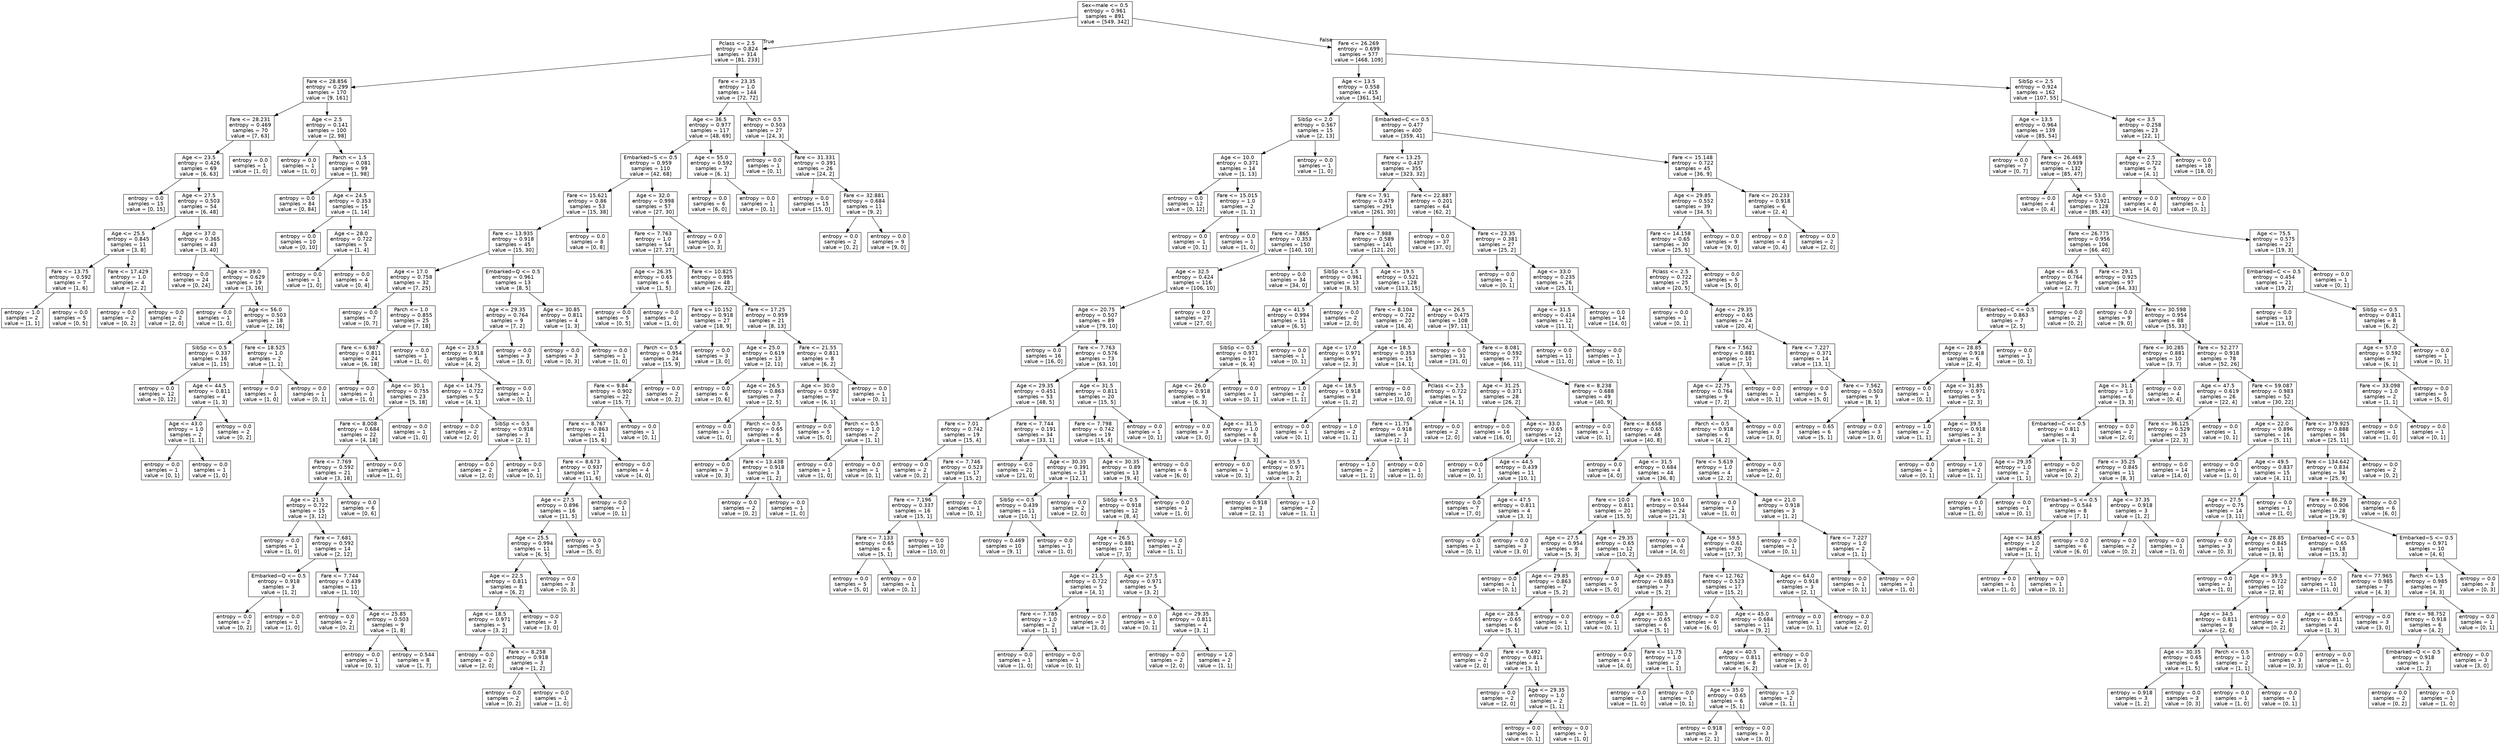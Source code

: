 digraph Tree {
node [shape=box, fontname="helvetica"] ;
edge [fontname="helvetica"] ;
0 [label="Sex=male <= 0.5\nentropy = 0.961\nsamples = 891\nvalue = [549, 342]"] ;
1 [label="Pclass <= 2.5\nentropy = 0.824\nsamples = 314\nvalue = [81, 233]"] ;
0 -> 1 [labeldistance=2.5, labelangle=45, headlabel="True"] ;
2 [label="Fare <= 28.856\nentropy = 0.299\nsamples = 170\nvalue = [9, 161]"] ;
1 -> 2 ;
3 [label="Fare <= 28.231\nentropy = 0.469\nsamples = 70\nvalue = [7, 63]"] ;
2 -> 3 ;
4 [label="Age <= 23.5\nentropy = 0.426\nsamples = 69\nvalue = [6, 63]"] ;
3 -> 4 ;
5 [label="entropy = 0.0\nsamples = 15\nvalue = [0, 15]"] ;
4 -> 5 ;
6 [label="Age <= 27.5\nentropy = 0.503\nsamples = 54\nvalue = [6, 48]"] ;
4 -> 6 ;
7 [label="Age <= 25.5\nentropy = 0.845\nsamples = 11\nvalue = [3, 8]"] ;
6 -> 7 ;
8 [label="Fare <= 13.75\nentropy = 0.592\nsamples = 7\nvalue = [1, 6]"] ;
7 -> 8 ;
9 [label="entropy = 1.0\nsamples = 2\nvalue = [1, 1]"] ;
8 -> 9 ;
10 [label="entropy = 0.0\nsamples = 5\nvalue = [0, 5]"] ;
8 -> 10 ;
11 [label="Fare <= 17.429\nentropy = 1.0\nsamples = 4\nvalue = [2, 2]"] ;
7 -> 11 ;
12 [label="entropy = 0.0\nsamples = 2\nvalue = [0, 2]"] ;
11 -> 12 ;
13 [label="entropy = 0.0\nsamples = 2\nvalue = [2, 0]"] ;
11 -> 13 ;
14 [label="Age <= 37.0\nentropy = 0.365\nsamples = 43\nvalue = [3, 40]"] ;
6 -> 14 ;
15 [label="entropy = 0.0\nsamples = 24\nvalue = [0, 24]"] ;
14 -> 15 ;
16 [label="Age <= 39.0\nentropy = 0.629\nsamples = 19\nvalue = [3, 16]"] ;
14 -> 16 ;
17 [label="entropy = 0.0\nsamples = 1\nvalue = [1, 0]"] ;
16 -> 17 ;
18 [label="Age <= 56.0\nentropy = 0.503\nsamples = 18\nvalue = [2, 16]"] ;
16 -> 18 ;
19 [label="SibSp <= 0.5\nentropy = 0.337\nsamples = 16\nvalue = [1, 15]"] ;
18 -> 19 ;
20 [label="entropy = 0.0\nsamples = 12\nvalue = [0, 12]"] ;
19 -> 20 ;
21 [label="Age <= 44.5\nentropy = 0.811\nsamples = 4\nvalue = [1, 3]"] ;
19 -> 21 ;
22 [label="Age <= 43.0\nentropy = 1.0\nsamples = 2\nvalue = [1, 1]"] ;
21 -> 22 ;
23 [label="entropy = 0.0\nsamples = 1\nvalue = [0, 1]"] ;
22 -> 23 ;
24 [label="entropy = 0.0\nsamples = 1\nvalue = [1, 0]"] ;
22 -> 24 ;
25 [label="entropy = 0.0\nsamples = 2\nvalue = [0, 2]"] ;
21 -> 25 ;
26 [label="Fare <= 18.525\nentropy = 1.0\nsamples = 2\nvalue = [1, 1]"] ;
18 -> 26 ;
27 [label="entropy = 0.0\nsamples = 1\nvalue = [1, 0]"] ;
26 -> 27 ;
28 [label="entropy = 0.0\nsamples = 1\nvalue = [0, 1]"] ;
26 -> 28 ;
29 [label="entropy = 0.0\nsamples = 1\nvalue = [1, 0]"] ;
3 -> 29 ;
30 [label="Age <= 2.5\nentropy = 0.141\nsamples = 100\nvalue = [2, 98]"] ;
2 -> 30 ;
31 [label="entropy = 0.0\nsamples = 1\nvalue = [1, 0]"] ;
30 -> 31 ;
32 [label="Parch <= 1.5\nentropy = 0.081\nsamples = 99\nvalue = [1, 98]"] ;
30 -> 32 ;
33 [label="entropy = 0.0\nsamples = 84\nvalue = [0, 84]"] ;
32 -> 33 ;
34 [label="Age <= 24.5\nentropy = 0.353\nsamples = 15\nvalue = [1, 14]"] ;
32 -> 34 ;
35 [label="entropy = 0.0\nsamples = 10\nvalue = [0, 10]"] ;
34 -> 35 ;
36 [label="Age <= 28.0\nentropy = 0.722\nsamples = 5\nvalue = [1, 4]"] ;
34 -> 36 ;
37 [label="entropy = 0.0\nsamples = 1\nvalue = [1, 0]"] ;
36 -> 37 ;
38 [label="entropy = 0.0\nsamples = 4\nvalue = [0, 4]"] ;
36 -> 38 ;
39 [label="Fare <= 23.35\nentropy = 1.0\nsamples = 144\nvalue = [72, 72]"] ;
1 -> 39 ;
40 [label="Age <= 36.5\nentropy = 0.977\nsamples = 117\nvalue = [48, 69]"] ;
39 -> 40 ;
41 [label="Embarked=S <= 0.5\nentropy = 0.959\nsamples = 110\nvalue = [42, 68]"] ;
40 -> 41 ;
42 [label="Fare <= 15.621\nentropy = 0.86\nsamples = 53\nvalue = [15, 38]"] ;
41 -> 42 ;
43 [label="Fare <= 13.935\nentropy = 0.918\nsamples = 45\nvalue = [15, 30]"] ;
42 -> 43 ;
44 [label="Age <= 17.0\nentropy = 0.758\nsamples = 32\nvalue = [7, 25]"] ;
43 -> 44 ;
45 [label="entropy = 0.0\nsamples = 7\nvalue = [0, 7]"] ;
44 -> 45 ;
46 [label="Parch <= 1.0\nentropy = 0.855\nsamples = 25\nvalue = [7, 18]"] ;
44 -> 46 ;
47 [label="Fare <= 6.987\nentropy = 0.811\nsamples = 24\nvalue = [6, 18]"] ;
46 -> 47 ;
48 [label="entropy = 0.0\nsamples = 1\nvalue = [1, 0]"] ;
47 -> 48 ;
49 [label="Age <= 30.1\nentropy = 0.755\nsamples = 23\nvalue = [5, 18]"] ;
47 -> 49 ;
50 [label="Fare <= 8.008\nentropy = 0.684\nsamples = 22\nvalue = [4, 18]"] ;
49 -> 50 ;
51 [label="Fare <= 7.769\nentropy = 0.592\nsamples = 21\nvalue = [3, 18]"] ;
50 -> 51 ;
52 [label="Age <= 21.5\nentropy = 0.722\nsamples = 15\nvalue = [3, 12]"] ;
51 -> 52 ;
53 [label="entropy = 0.0\nsamples = 1\nvalue = [1, 0]"] ;
52 -> 53 ;
54 [label="Fare <= 7.681\nentropy = 0.592\nsamples = 14\nvalue = [2, 12]"] ;
52 -> 54 ;
55 [label="Embarked=Q <= 0.5\nentropy = 0.918\nsamples = 3\nvalue = [1, 2]"] ;
54 -> 55 ;
56 [label="entropy = 0.0\nsamples = 2\nvalue = [0, 2]"] ;
55 -> 56 ;
57 [label="entropy = 0.0\nsamples = 1\nvalue = [1, 0]"] ;
55 -> 57 ;
58 [label="Fare <= 7.744\nentropy = 0.439\nsamples = 11\nvalue = [1, 10]"] ;
54 -> 58 ;
59 [label="entropy = 0.0\nsamples = 2\nvalue = [0, 2]"] ;
58 -> 59 ;
60 [label="Age <= 25.85\nentropy = 0.503\nsamples = 9\nvalue = [1, 8]"] ;
58 -> 60 ;
61 [label="entropy = 0.0\nsamples = 1\nvalue = [0, 1]"] ;
60 -> 61 ;
62 [label="entropy = 0.544\nsamples = 8\nvalue = [1, 7]"] ;
60 -> 62 ;
63 [label="entropy = 0.0\nsamples = 6\nvalue = [0, 6]"] ;
51 -> 63 ;
64 [label="entropy = 0.0\nsamples = 1\nvalue = [1, 0]"] ;
50 -> 64 ;
65 [label="entropy = 0.0\nsamples = 1\nvalue = [1, 0]"] ;
49 -> 65 ;
66 [label="entropy = 0.0\nsamples = 1\nvalue = [1, 0]"] ;
46 -> 66 ;
67 [label="Embarked=Q <= 0.5\nentropy = 0.961\nsamples = 13\nvalue = [8, 5]"] ;
43 -> 67 ;
68 [label="Age <= 29.35\nentropy = 0.764\nsamples = 9\nvalue = [7, 2]"] ;
67 -> 68 ;
69 [label="Age <= 23.5\nentropy = 0.918\nsamples = 6\nvalue = [4, 2]"] ;
68 -> 69 ;
70 [label="Age <= 14.75\nentropy = 0.722\nsamples = 5\nvalue = [4, 1]"] ;
69 -> 70 ;
71 [label="entropy = 0.0\nsamples = 2\nvalue = [2, 0]"] ;
70 -> 71 ;
72 [label="SibSp <= 0.5\nentropy = 0.918\nsamples = 3\nvalue = [2, 1]"] ;
70 -> 72 ;
73 [label="entropy = 0.0\nsamples = 2\nvalue = [2, 0]"] ;
72 -> 73 ;
74 [label="entropy = 0.0\nsamples = 1\nvalue = [0, 1]"] ;
72 -> 74 ;
75 [label="entropy = 0.0\nsamples = 1\nvalue = [0, 1]"] ;
69 -> 75 ;
76 [label="entropy = 0.0\nsamples = 3\nvalue = [3, 0]"] ;
68 -> 76 ;
77 [label="Age <= 30.85\nentropy = 0.811\nsamples = 4\nvalue = [1, 3]"] ;
67 -> 77 ;
78 [label="entropy = 0.0\nsamples = 3\nvalue = [0, 3]"] ;
77 -> 78 ;
79 [label="entropy = 0.0\nsamples = 1\nvalue = [1, 0]"] ;
77 -> 79 ;
80 [label="entropy = 0.0\nsamples = 8\nvalue = [0, 8]"] ;
42 -> 80 ;
81 [label="Age <= 32.0\nentropy = 0.998\nsamples = 57\nvalue = [27, 30]"] ;
41 -> 81 ;
82 [label="Fare <= 7.763\nentropy = 1.0\nsamples = 54\nvalue = [27, 27]"] ;
81 -> 82 ;
83 [label="Age <= 26.35\nentropy = 0.65\nsamples = 6\nvalue = [1, 5]"] ;
82 -> 83 ;
84 [label="entropy = 0.0\nsamples = 5\nvalue = [0, 5]"] ;
83 -> 84 ;
85 [label="entropy = 0.0\nsamples = 1\nvalue = [1, 0]"] ;
83 -> 85 ;
86 [label="Fare <= 10.825\nentropy = 0.995\nsamples = 48\nvalue = [26, 22]"] ;
82 -> 86 ;
87 [label="Fare <= 10.152\nentropy = 0.918\nsamples = 27\nvalue = [18, 9]"] ;
86 -> 87 ;
88 [label="Parch <= 0.5\nentropy = 0.954\nsamples = 24\nvalue = [15, 9]"] ;
87 -> 88 ;
89 [label="Fare <= 9.84\nentropy = 0.902\nsamples = 22\nvalue = [15, 7]"] ;
88 -> 89 ;
90 [label="Fare <= 8.767\nentropy = 0.863\nsamples = 21\nvalue = [15, 6]"] ;
89 -> 90 ;
91 [label="Fare <= 8.673\nentropy = 0.937\nsamples = 17\nvalue = [11, 6]"] ;
90 -> 91 ;
92 [label="Age <= 27.5\nentropy = 0.896\nsamples = 16\nvalue = [11, 5]"] ;
91 -> 92 ;
93 [label="Age <= 25.5\nentropy = 0.994\nsamples = 11\nvalue = [6, 5]"] ;
92 -> 93 ;
94 [label="Age <= 22.5\nentropy = 0.811\nsamples = 8\nvalue = [6, 2]"] ;
93 -> 94 ;
95 [label="Age <= 18.5\nentropy = 0.971\nsamples = 5\nvalue = [3, 2]"] ;
94 -> 95 ;
96 [label="entropy = 0.0\nsamples = 2\nvalue = [2, 0]"] ;
95 -> 96 ;
97 [label="Fare <= 8.258\nentropy = 0.918\nsamples = 3\nvalue = [1, 2]"] ;
95 -> 97 ;
98 [label="entropy = 0.0\nsamples = 2\nvalue = [0, 2]"] ;
97 -> 98 ;
99 [label="entropy = 0.0\nsamples = 1\nvalue = [1, 0]"] ;
97 -> 99 ;
100 [label="entropy = 0.0\nsamples = 3\nvalue = [3, 0]"] ;
94 -> 100 ;
101 [label="entropy = 0.0\nsamples = 3\nvalue = [0, 3]"] ;
93 -> 101 ;
102 [label="entropy = 0.0\nsamples = 5\nvalue = [5, 0]"] ;
92 -> 102 ;
103 [label="entropy = 0.0\nsamples = 1\nvalue = [0, 1]"] ;
91 -> 103 ;
104 [label="entropy = 0.0\nsamples = 4\nvalue = [4, 0]"] ;
90 -> 104 ;
105 [label="entropy = 0.0\nsamples = 1\nvalue = [0, 1]"] ;
89 -> 105 ;
106 [label="entropy = 0.0\nsamples = 2\nvalue = [0, 2]"] ;
88 -> 106 ;
107 [label="entropy = 0.0\nsamples = 3\nvalue = [3, 0]"] ;
87 -> 107 ;
108 [label="Fare <= 17.25\nentropy = 0.959\nsamples = 21\nvalue = [8, 13]"] ;
86 -> 108 ;
109 [label="Age <= 25.0\nentropy = 0.619\nsamples = 13\nvalue = [2, 11]"] ;
108 -> 109 ;
110 [label="entropy = 0.0\nsamples = 6\nvalue = [0, 6]"] ;
109 -> 110 ;
111 [label="Age <= 26.5\nentropy = 0.863\nsamples = 7\nvalue = [2, 5]"] ;
109 -> 111 ;
112 [label="entropy = 0.0\nsamples = 1\nvalue = [1, 0]"] ;
111 -> 112 ;
113 [label="Parch <= 0.5\nentropy = 0.65\nsamples = 6\nvalue = [1, 5]"] ;
111 -> 113 ;
114 [label="entropy = 0.0\nsamples = 3\nvalue = [0, 3]"] ;
113 -> 114 ;
115 [label="Fare <= 13.438\nentropy = 0.918\nsamples = 3\nvalue = [1, 2]"] ;
113 -> 115 ;
116 [label="entropy = 0.0\nsamples = 2\nvalue = [0, 2]"] ;
115 -> 116 ;
117 [label="entropy = 0.0\nsamples = 1\nvalue = [1, 0]"] ;
115 -> 117 ;
118 [label="Fare <= 21.55\nentropy = 0.811\nsamples = 8\nvalue = [6, 2]"] ;
108 -> 118 ;
119 [label="Age <= 30.0\nentropy = 0.592\nsamples = 7\nvalue = [6, 1]"] ;
118 -> 119 ;
120 [label="entropy = 0.0\nsamples = 5\nvalue = [5, 0]"] ;
119 -> 120 ;
121 [label="Parch <= 0.5\nentropy = 1.0\nsamples = 2\nvalue = [1, 1]"] ;
119 -> 121 ;
122 [label="entropy = 0.0\nsamples = 1\nvalue = [1, 0]"] ;
121 -> 122 ;
123 [label="entropy = 0.0\nsamples = 1\nvalue = [0, 1]"] ;
121 -> 123 ;
124 [label="entropy = 0.0\nsamples = 1\nvalue = [0, 1]"] ;
118 -> 124 ;
125 [label="entropy = 0.0\nsamples = 3\nvalue = [0, 3]"] ;
81 -> 125 ;
126 [label="Age <= 55.0\nentropy = 0.592\nsamples = 7\nvalue = [6, 1]"] ;
40 -> 126 ;
127 [label="entropy = 0.0\nsamples = 6\nvalue = [6, 0]"] ;
126 -> 127 ;
128 [label="entropy = 0.0\nsamples = 1\nvalue = [0, 1]"] ;
126 -> 128 ;
129 [label="Parch <= 0.5\nentropy = 0.503\nsamples = 27\nvalue = [24, 3]"] ;
39 -> 129 ;
130 [label="entropy = 0.0\nsamples = 1\nvalue = [0, 1]"] ;
129 -> 130 ;
131 [label="Fare <= 31.331\nentropy = 0.391\nsamples = 26\nvalue = [24, 2]"] ;
129 -> 131 ;
132 [label="entropy = 0.0\nsamples = 15\nvalue = [15, 0]"] ;
131 -> 132 ;
133 [label="Fare <= 32.881\nentropy = 0.684\nsamples = 11\nvalue = [9, 2]"] ;
131 -> 133 ;
134 [label="entropy = 0.0\nsamples = 2\nvalue = [0, 2]"] ;
133 -> 134 ;
135 [label="entropy = 0.0\nsamples = 9\nvalue = [9, 0]"] ;
133 -> 135 ;
136 [label="Fare <= 26.269\nentropy = 0.699\nsamples = 577\nvalue = [468, 109]"] ;
0 -> 136 [labeldistance=2.5, labelangle=-45, headlabel="False"] ;
137 [label="Age <= 13.5\nentropy = 0.558\nsamples = 415\nvalue = [361, 54]"] ;
136 -> 137 ;
138 [label="SibSp <= 2.0\nentropy = 0.567\nsamples = 15\nvalue = [2, 13]"] ;
137 -> 138 ;
139 [label="Age <= 10.0\nentropy = 0.371\nsamples = 14\nvalue = [1, 13]"] ;
138 -> 139 ;
140 [label="entropy = 0.0\nsamples = 12\nvalue = [0, 12]"] ;
139 -> 140 ;
141 [label="Fare <= 15.015\nentropy = 1.0\nsamples = 2\nvalue = [1, 1]"] ;
139 -> 141 ;
142 [label="entropy = 0.0\nsamples = 1\nvalue = [0, 1]"] ;
141 -> 142 ;
143 [label="entropy = 0.0\nsamples = 1\nvalue = [1, 0]"] ;
141 -> 143 ;
144 [label="entropy = 0.0\nsamples = 1\nvalue = [1, 0]"] ;
138 -> 144 ;
145 [label="Embarked=C <= 0.5\nentropy = 0.477\nsamples = 400\nvalue = [359, 41]"] ;
137 -> 145 ;
146 [label="Fare <= 13.25\nentropy = 0.437\nsamples = 355\nvalue = [323, 32]"] ;
145 -> 146 ;
147 [label="Fare <= 7.91\nentropy = 0.479\nsamples = 291\nvalue = [261, 30]"] ;
146 -> 147 ;
148 [label="Fare <= 7.865\nentropy = 0.353\nsamples = 150\nvalue = [140, 10]"] ;
147 -> 148 ;
149 [label="Age <= 32.5\nentropy = 0.424\nsamples = 116\nvalue = [106, 10]"] ;
148 -> 149 ;
150 [label="Age <= 20.75\nentropy = 0.507\nsamples = 89\nvalue = [79, 10]"] ;
149 -> 150 ;
151 [label="entropy = 0.0\nsamples = 16\nvalue = [16, 0]"] ;
150 -> 151 ;
152 [label="Fare <= 7.763\nentropy = 0.576\nsamples = 73\nvalue = [63, 10]"] ;
150 -> 152 ;
153 [label="Age <= 29.35\nentropy = 0.451\nsamples = 53\nvalue = [48, 5]"] ;
152 -> 153 ;
154 [label="Fare <= 7.01\nentropy = 0.742\nsamples = 19\nvalue = [15, 4]"] ;
153 -> 154 ;
155 [label="entropy = 0.0\nsamples = 2\nvalue = [0, 2]"] ;
154 -> 155 ;
156 [label="Fare <= 7.746\nentropy = 0.523\nsamples = 17\nvalue = [15, 2]"] ;
154 -> 156 ;
157 [label="Fare <= 7.196\nentropy = 0.337\nsamples = 16\nvalue = [15, 1]"] ;
156 -> 157 ;
158 [label="Fare <= 7.133\nentropy = 0.65\nsamples = 6\nvalue = [5, 1]"] ;
157 -> 158 ;
159 [label="entropy = 0.0\nsamples = 5\nvalue = [5, 0]"] ;
158 -> 159 ;
160 [label="entropy = 0.0\nsamples = 1\nvalue = [0, 1]"] ;
158 -> 160 ;
161 [label="entropy = 0.0\nsamples = 10\nvalue = [10, 0]"] ;
157 -> 161 ;
162 [label="entropy = 0.0\nsamples = 1\nvalue = [0, 1]"] ;
156 -> 162 ;
163 [label="Fare <= 7.744\nentropy = 0.191\nsamples = 34\nvalue = [33, 1]"] ;
153 -> 163 ;
164 [label="entropy = 0.0\nsamples = 21\nvalue = [21, 0]"] ;
163 -> 164 ;
165 [label="Age <= 30.35\nentropy = 0.391\nsamples = 13\nvalue = [12, 1]"] ;
163 -> 165 ;
166 [label="SibSp <= 0.5\nentropy = 0.439\nsamples = 11\nvalue = [10, 1]"] ;
165 -> 166 ;
167 [label="entropy = 0.469\nsamples = 10\nvalue = [9, 1]"] ;
166 -> 167 ;
168 [label="entropy = 0.0\nsamples = 1\nvalue = [1, 0]"] ;
166 -> 168 ;
169 [label="entropy = 0.0\nsamples = 2\nvalue = [2, 0]"] ;
165 -> 169 ;
170 [label="Age <= 31.5\nentropy = 0.811\nsamples = 20\nvalue = [15, 5]"] ;
152 -> 170 ;
171 [label="Fare <= 7.798\nentropy = 0.742\nsamples = 19\nvalue = [15, 4]"] ;
170 -> 171 ;
172 [label="Age <= 30.35\nentropy = 0.89\nsamples = 13\nvalue = [9, 4]"] ;
171 -> 172 ;
173 [label="SibSp <= 0.5\nentropy = 0.918\nsamples = 12\nvalue = [8, 4]"] ;
172 -> 173 ;
174 [label="Age <= 26.5\nentropy = 0.881\nsamples = 10\nvalue = [7, 3]"] ;
173 -> 174 ;
175 [label="Age <= 21.5\nentropy = 0.722\nsamples = 5\nvalue = [4, 1]"] ;
174 -> 175 ;
176 [label="Fare <= 7.785\nentropy = 1.0\nsamples = 2\nvalue = [1, 1]"] ;
175 -> 176 ;
177 [label="entropy = 0.0\nsamples = 1\nvalue = [1, 0]"] ;
176 -> 177 ;
178 [label="entropy = 0.0\nsamples = 1\nvalue = [0, 1]"] ;
176 -> 178 ;
179 [label="entropy = 0.0\nsamples = 3\nvalue = [3, 0]"] ;
175 -> 179 ;
180 [label="Age <= 27.5\nentropy = 0.971\nsamples = 5\nvalue = [3, 2]"] ;
174 -> 180 ;
181 [label="entropy = 0.0\nsamples = 1\nvalue = [0, 1]"] ;
180 -> 181 ;
182 [label="Age <= 29.35\nentropy = 0.811\nsamples = 4\nvalue = [3, 1]"] ;
180 -> 182 ;
183 [label="entropy = 0.0\nsamples = 2\nvalue = [2, 0]"] ;
182 -> 183 ;
184 [label="entropy = 1.0\nsamples = 2\nvalue = [1, 1]"] ;
182 -> 184 ;
185 [label="entropy = 1.0\nsamples = 2\nvalue = [1, 1]"] ;
173 -> 185 ;
186 [label="entropy = 0.0\nsamples = 1\nvalue = [1, 0]"] ;
172 -> 186 ;
187 [label="entropy = 0.0\nsamples = 6\nvalue = [6, 0]"] ;
171 -> 187 ;
188 [label="entropy = 0.0\nsamples = 1\nvalue = [0, 1]"] ;
170 -> 188 ;
189 [label="entropy = 0.0\nsamples = 27\nvalue = [27, 0]"] ;
149 -> 189 ;
190 [label="entropy = 0.0\nsamples = 34\nvalue = [34, 0]"] ;
148 -> 190 ;
191 [label="Fare <= 7.988\nentropy = 0.589\nsamples = 141\nvalue = [121, 20]"] ;
147 -> 191 ;
192 [label="SibSp <= 1.5\nentropy = 0.961\nsamples = 13\nvalue = [8, 5]"] ;
191 -> 192 ;
193 [label="Age <= 41.5\nentropy = 0.994\nsamples = 11\nvalue = [6, 5]"] ;
192 -> 193 ;
194 [label="SibSp <= 0.5\nentropy = 0.971\nsamples = 10\nvalue = [6, 4]"] ;
193 -> 194 ;
195 [label="Age <= 26.0\nentropy = 0.918\nsamples = 9\nvalue = [6, 3]"] ;
194 -> 195 ;
196 [label="entropy = 0.0\nsamples = 3\nvalue = [3, 0]"] ;
195 -> 196 ;
197 [label="Age <= 31.5\nentropy = 1.0\nsamples = 6\nvalue = [3, 3]"] ;
195 -> 197 ;
198 [label="entropy = 0.0\nsamples = 1\nvalue = [0, 1]"] ;
197 -> 198 ;
199 [label="Age <= 35.5\nentropy = 0.971\nsamples = 5\nvalue = [3, 2]"] ;
197 -> 199 ;
200 [label="entropy = 0.918\nsamples = 3\nvalue = [2, 1]"] ;
199 -> 200 ;
201 [label="entropy = 1.0\nsamples = 2\nvalue = [1, 1]"] ;
199 -> 201 ;
202 [label="entropy = 0.0\nsamples = 1\nvalue = [0, 1]"] ;
194 -> 202 ;
203 [label="entropy = 0.0\nsamples = 1\nvalue = [0, 1]"] ;
193 -> 203 ;
204 [label="entropy = 0.0\nsamples = 2\nvalue = [2, 0]"] ;
192 -> 204 ;
205 [label="Age <= 19.5\nentropy = 0.521\nsamples = 128\nvalue = [113, 15]"] ;
191 -> 205 ;
206 [label="Fare <= 8.104\nentropy = 0.722\nsamples = 20\nvalue = [16, 4]"] ;
205 -> 206 ;
207 [label="Age <= 17.0\nentropy = 0.971\nsamples = 5\nvalue = [2, 3]"] ;
206 -> 207 ;
208 [label="entropy = 1.0\nsamples = 2\nvalue = [1, 1]"] ;
207 -> 208 ;
209 [label="Age <= 18.5\nentropy = 0.918\nsamples = 3\nvalue = [1, 2]"] ;
207 -> 209 ;
210 [label="entropy = 0.0\nsamples = 1\nvalue = [0, 1]"] ;
209 -> 210 ;
211 [label="entropy = 1.0\nsamples = 2\nvalue = [1, 1]"] ;
209 -> 211 ;
212 [label="Age <= 18.5\nentropy = 0.353\nsamples = 15\nvalue = [14, 1]"] ;
206 -> 212 ;
213 [label="entropy = 0.0\nsamples = 10\nvalue = [10, 0]"] ;
212 -> 213 ;
214 [label="Pclass <= 2.5\nentropy = 0.722\nsamples = 5\nvalue = [4, 1]"] ;
212 -> 214 ;
215 [label="Fare <= 11.75\nentropy = 0.918\nsamples = 3\nvalue = [2, 1]"] ;
214 -> 215 ;
216 [label="entropy = 1.0\nsamples = 2\nvalue = [1, 1]"] ;
215 -> 216 ;
217 [label="entropy = 0.0\nsamples = 1\nvalue = [1, 0]"] ;
215 -> 217 ;
218 [label="entropy = 0.0\nsamples = 2\nvalue = [2, 0]"] ;
214 -> 218 ;
219 [label="Age <= 26.5\nentropy = 0.475\nsamples = 108\nvalue = [97, 11]"] ;
205 -> 219 ;
220 [label="entropy = 0.0\nsamples = 31\nvalue = [31, 0]"] ;
219 -> 220 ;
221 [label="Fare <= 8.081\nentropy = 0.592\nsamples = 77\nvalue = [66, 11]"] ;
219 -> 221 ;
222 [label="Age <= 31.25\nentropy = 0.371\nsamples = 28\nvalue = [26, 2]"] ;
221 -> 222 ;
223 [label="entropy = 0.0\nsamples = 16\nvalue = [16, 0]"] ;
222 -> 223 ;
224 [label="Age <= 33.0\nentropy = 0.65\nsamples = 12\nvalue = [10, 2]"] ;
222 -> 224 ;
225 [label="entropy = 0.0\nsamples = 1\nvalue = [0, 1]"] ;
224 -> 225 ;
226 [label="Age <= 44.5\nentropy = 0.439\nsamples = 11\nvalue = [10, 1]"] ;
224 -> 226 ;
227 [label="entropy = 0.0\nsamples = 7\nvalue = [7, 0]"] ;
226 -> 227 ;
228 [label="Age <= 47.5\nentropy = 0.811\nsamples = 4\nvalue = [3, 1]"] ;
226 -> 228 ;
229 [label="entropy = 0.0\nsamples = 1\nvalue = [0, 1]"] ;
228 -> 229 ;
230 [label="entropy = 0.0\nsamples = 3\nvalue = [3, 0]"] ;
228 -> 230 ;
231 [label="Fare <= 8.238\nentropy = 0.688\nsamples = 49\nvalue = [40, 9]"] ;
221 -> 231 ;
232 [label="entropy = 0.0\nsamples = 1\nvalue = [0, 1]"] ;
231 -> 232 ;
233 [label="Fare <= 8.658\nentropy = 0.65\nsamples = 48\nvalue = [40, 8]"] ;
231 -> 233 ;
234 [label="entropy = 0.0\nsamples = 4\nvalue = [4, 0]"] ;
233 -> 234 ;
235 [label="Age <= 31.5\nentropy = 0.684\nsamples = 44\nvalue = [36, 8]"] ;
233 -> 235 ;
236 [label="Fare <= 10.0\nentropy = 0.811\nsamples = 20\nvalue = [15, 5]"] ;
235 -> 236 ;
237 [label="Age <= 27.5\nentropy = 0.954\nsamples = 8\nvalue = [5, 3]"] ;
236 -> 237 ;
238 [label="entropy = 0.0\nsamples = 1\nvalue = [0, 1]"] ;
237 -> 238 ;
239 [label="Age <= 29.85\nentropy = 0.863\nsamples = 7\nvalue = [5, 2]"] ;
237 -> 239 ;
240 [label="Age <= 28.5\nentropy = 0.65\nsamples = 6\nvalue = [5, 1]"] ;
239 -> 240 ;
241 [label="entropy = 0.0\nsamples = 2\nvalue = [2, 0]"] ;
240 -> 241 ;
242 [label="Fare <= 9.492\nentropy = 0.811\nsamples = 4\nvalue = [3, 1]"] ;
240 -> 242 ;
243 [label="entropy = 0.0\nsamples = 2\nvalue = [2, 0]"] ;
242 -> 243 ;
244 [label="Age <= 29.35\nentropy = 1.0\nsamples = 2\nvalue = [1, 1]"] ;
242 -> 244 ;
245 [label="entropy = 0.0\nsamples = 1\nvalue = [0, 1]"] ;
244 -> 245 ;
246 [label="entropy = 0.0\nsamples = 1\nvalue = [1, 0]"] ;
244 -> 246 ;
247 [label="entropy = 0.0\nsamples = 1\nvalue = [0, 1]"] ;
239 -> 247 ;
248 [label="Age <= 29.35\nentropy = 0.65\nsamples = 12\nvalue = [10, 2]"] ;
236 -> 248 ;
249 [label="entropy = 0.0\nsamples = 5\nvalue = [5, 0]"] ;
248 -> 249 ;
250 [label="Age <= 29.85\nentropy = 0.863\nsamples = 7\nvalue = [5, 2]"] ;
248 -> 250 ;
251 [label="entropy = 0.0\nsamples = 1\nvalue = [0, 1]"] ;
250 -> 251 ;
252 [label="Age <= 30.5\nentropy = 0.65\nsamples = 6\nvalue = [5, 1]"] ;
250 -> 252 ;
253 [label="entropy = 0.0\nsamples = 4\nvalue = [4, 0]"] ;
252 -> 253 ;
254 [label="Fare <= 11.75\nentropy = 1.0\nsamples = 2\nvalue = [1, 1]"] ;
252 -> 254 ;
255 [label="entropy = 0.0\nsamples = 1\nvalue = [1, 0]"] ;
254 -> 255 ;
256 [label="entropy = 0.0\nsamples = 1\nvalue = [0, 1]"] ;
254 -> 256 ;
257 [label="Fare <= 10.0\nentropy = 0.544\nsamples = 24\nvalue = [21, 3]"] ;
235 -> 257 ;
258 [label="entropy = 0.0\nsamples = 4\nvalue = [4, 0]"] ;
257 -> 258 ;
259 [label="Age <= 59.5\nentropy = 0.61\nsamples = 20\nvalue = [17, 3]"] ;
257 -> 259 ;
260 [label="Fare <= 12.762\nentropy = 0.523\nsamples = 17\nvalue = [15, 2]"] ;
259 -> 260 ;
261 [label="entropy = 0.0\nsamples = 6\nvalue = [6, 0]"] ;
260 -> 261 ;
262 [label="Age <= 45.0\nentropy = 0.684\nsamples = 11\nvalue = [9, 2]"] ;
260 -> 262 ;
263 [label="Age <= 40.5\nentropy = 0.811\nsamples = 8\nvalue = [6, 2]"] ;
262 -> 263 ;
264 [label="Age <= 35.0\nentropy = 0.65\nsamples = 6\nvalue = [5, 1]"] ;
263 -> 264 ;
265 [label="entropy = 0.918\nsamples = 3\nvalue = [2, 1]"] ;
264 -> 265 ;
266 [label="entropy = 0.0\nsamples = 3\nvalue = [3, 0]"] ;
264 -> 266 ;
267 [label="entropy = 1.0\nsamples = 2\nvalue = [1, 1]"] ;
263 -> 267 ;
268 [label="entropy = 0.0\nsamples = 3\nvalue = [3, 0]"] ;
262 -> 268 ;
269 [label="Age <= 64.0\nentropy = 0.918\nsamples = 3\nvalue = [2, 1]"] ;
259 -> 269 ;
270 [label="entropy = 0.0\nsamples = 1\nvalue = [0, 1]"] ;
269 -> 270 ;
271 [label="entropy = 0.0\nsamples = 2\nvalue = [2, 0]"] ;
269 -> 271 ;
272 [label="Fare <= 22.887\nentropy = 0.201\nsamples = 64\nvalue = [62, 2]"] ;
146 -> 272 ;
273 [label="entropy = 0.0\nsamples = 37\nvalue = [37, 0]"] ;
272 -> 273 ;
274 [label="Fare <= 23.35\nentropy = 0.381\nsamples = 27\nvalue = [25, 2]"] ;
272 -> 274 ;
275 [label="entropy = 0.0\nsamples = 1\nvalue = [0, 1]"] ;
274 -> 275 ;
276 [label="Age <= 33.0\nentropy = 0.235\nsamples = 26\nvalue = [25, 1]"] ;
274 -> 276 ;
277 [label="Age <= 31.5\nentropy = 0.414\nsamples = 12\nvalue = [11, 1]"] ;
276 -> 277 ;
278 [label="entropy = 0.0\nsamples = 11\nvalue = [11, 0]"] ;
277 -> 278 ;
279 [label="entropy = 0.0\nsamples = 1\nvalue = [0, 1]"] ;
277 -> 279 ;
280 [label="entropy = 0.0\nsamples = 14\nvalue = [14, 0]"] ;
276 -> 280 ;
281 [label="Fare <= 15.148\nentropy = 0.722\nsamples = 45\nvalue = [36, 9]"] ;
145 -> 281 ;
282 [label="Age <= 29.85\nentropy = 0.552\nsamples = 39\nvalue = [34, 5]"] ;
281 -> 282 ;
283 [label="Fare <= 14.158\nentropy = 0.65\nsamples = 30\nvalue = [25, 5]"] ;
282 -> 283 ;
284 [label="Pclass <= 2.5\nentropy = 0.722\nsamples = 25\nvalue = [20, 5]"] ;
283 -> 284 ;
285 [label="entropy = 0.0\nsamples = 1\nvalue = [0, 1]"] ;
284 -> 285 ;
286 [label="Age <= 29.35\nentropy = 0.65\nsamples = 24\nvalue = [20, 4]"] ;
284 -> 286 ;
287 [label="Fare <= 7.562\nentropy = 0.881\nsamples = 10\nvalue = [7, 3]"] ;
286 -> 287 ;
288 [label="Age <= 22.75\nentropy = 0.764\nsamples = 9\nvalue = [7, 2]"] ;
287 -> 288 ;
289 [label="Parch <= 0.5\nentropy = 0.918\nsamples = 6\nvalue = [4, 2]"] ;
288 -> 289 ;
290 [label="Fare <= 5.619\nentropy = 1.0\nsamples = 4\nvalue = [2, 2]"] ;
289 -> 290 ;
291 [label="entropy = 0.0\nsamples = 1\nvalue = [1, 0]"] ;
290 -> 291 ;
292 [label="Age <= 21.0\nentropy = 0.918\nsamples = 3\nvalue = [1, 2]"] ;
290 -> 292 ;
293 [label="entropy = 0.0\nsamples = 1\nvalue = [0, 1]"] ;
292 -> 293 ;
294 [label="Fare <= 7.227\nentropy = 1.0\nsamples = 2\nvalue = [1, 1]"] ;
292 -> 294 ;
295 [label="entropy = 0.0\nsamples = 1\nvalue = [0, 1]"] ;
294 -> 295 ;
296 [label="entropy = 0.0\nsamples = 1\nvalue = [1, 0]"] ;
294 -> 296 ;
297 [label="entropy = 0.0\nsamples = 2\nvalue = [2, 0]"] ;
289 -> 297 ;
298 [label="entropy = 0.0\nsamples = 3\nvalue = [3, 0]"] ;
288 -> 298 ;
299 [label="entropy = 0.0\nsamples = 1\nvalue = [0, 1]"] ;
287 -> 299 ;
300 [label="Fare <= 7.227\nentropy = 0.371\nsamples = 14\nvalue = [13, 1]"] ;
286 -> 300 ;
301 [label="entropy = 0.0\nsamples = 5\nvalue = [5, 0]"] ;
300 -> 301 ;
302 [label="Fare <= 7.562\nentropy = 0.503\nsamples = 9\nvalue = [8, 1]"] ;
300 -> 302 ;
303 [label="entropy = 0.65\nsamples = 6\nvalue = [5, 1]"] ;
302 -> 303 ;
304 [label="entropy = 0.0\nsamples = 3\nvalue = [3, 0]"] ;
302 -> 304 ;
305 [label="entropy = 0.0\nsamples = 5\nvalue = [5, 0]"] ;
283 -> 305 ;
306 [label="entropy = 0.0\nsamples = 9\nvalue = [9, 0]"] ;
282 -> 306 ;
307 [label="Fare <= 20.233\nentropy = 0.918\nsamples = 6\nvalue = [2, 4]"] ;
281 -> 307 ;
308 [label="entropy = 0.0\nsamples = 4\nvalue = [0, 4]"] ;
307 -> 308 ;
309 [label="entropy = 0.0\nsamples = 2\nvalue = [2, 0]"] ;
307 -> 309 ;
310 [label="SibSp <= 2.5\nentropy = 0.924\nsamples = 162\nvalue = [107, 55]"] ;
136 -> 310 ;
311 [label="Age <= 13.5\nentropy = 0.964\nsamples = 139\nvalue = [85, 54]"] ;
310 -> 311 ;
312 [label="entropy = 0.0\nsamples = 7\nvalue = [0, 7]"] ;
311 -> 312 ;
313 [label="Fare <= 26.469\nentropy = 0.939\nsamples = 132\nvalue = [85, 47]"] ;
311 -> 313 ;
314 [label="entropy = 0.0\nsamples = 4\nvalue = [0, 4]"] ;
313 -> 314 ;
315 [label="Age <= 53.0\nentropy = 0.921\nsamples = 128\nvalue = [85, 43]"] ;
313 -> 315 ;
316 [label="Fare <= 26.775\nentropy = 0.956\nsamples = 106\nvalue = [66, 40]"] ;
315 -> 316 ;
317 [label="Age <= 46.5\nentropy = 0.764\nsamples = 9\nvalue = [2, 7]"] ;
316 -> 317 ;
318 [label="Embarked=C <= 0.5\nentropy = 0.863\nsamples = 7\nvalue = [2, 5]"] ;
317 -> 318 ;
319 [label="Age <= 28.85\nentropy = 0.918\nsamples = 6\nvalue = [2, 4]"] ;
318 -> 319 ;
320 [label="entropy = 0.0\nsamples = 1\nvalue = [0, 1]"] ;
319 -> 320 ;
321 [label="Age <= 31.85\nentropy = 0.971\nsamples = 5\nvalue = [2, 3]"] ;
319 -> 321 ;
322 [label="entropy = 1.0\nsamples = 2\nvalue = [1, 1]"] ;
321 -> 322 ;
323 [label="Age <= 39.5\nentropy = 0.918\nsamples = 3\nvalue = [1, 2]"] ;
321 -> 323 ;
324 [label="entropy = 0.0\nsamples = 1\nvalue = [0, 1]"] ;
323 -> 324 ;
325 [label="entropy = 1.0\nsamples = 2\nvalue = [1, 1]"] ;
323 -> 325 ;
326 [label="entropy = 0.0\nsamples = 1\nvalue = [0, 1]"] ;
318 -> 326 ;
327 [label="entropy = 0.0\nsamples = 2\nvalue = [0, 2]"] ;
317 -> 327 ;
328 [label="Fare <= 29.1\nentropy = 0.925\nsamples = 97\nvalue = [64, 33]"] ;
316 -> 328 ;
329 [label="entropy = 0.0\nsamples = 9\nvalue = [9, 0]"] ;
328 -> 329 ;
330 [label="Fare <= 30.598\nentropy = 0.954\nsamples = 88\nvalue = [55, 33]"] ;
328 -> 330 ;
331 [label="Fare <= 30.285\nentropy = 0.881\nsamples = 10\nvalue = [3, 7]"] ;
330 -> 331 ;
332 [label="Age <= 31.1\nentropy = 1.0\nsamples = 6\nvalue = [3, 3]"] ;
331 -> 332 ;
333 [label="Embarked=C <= 0.5\nentropy = 0.811\nsamples = 4\nvalue = [1, 3]"] ;
332 -> 333 ;
334 [label="Age <= 29.35\nentropy = 1.0\nsamples = 2\nvalue = [1, 1]"] ;
333 -> 334 ;
335 [label="entropy = 0.0\nsamples = 1\nvalue = [1, 0]"] ;
334 -> 335 ;
336 [label="entropy = 0.0\nsamples = 1\nvalue = [0, 1]"] ;
334 -> 336 ;
337 [label="entropy = 0.0\nsamples = 2\nvalue = [0, 2]"] ;
333 -> 337 ;
338 [label="entropy = 0.0\nsamples = 2\nvalue = [2, 0]"] ;
332 -> 338 ;
339 [label="entropy = 0.0\nsamples = 4\nvalue = [0, 4]"] ;
331 -> 339 ;
340 [label="Fare <= 52.277\nentropy = 0.918\nsamples = 78\nvalue = [52, 26]"] ;
330 -> 340 ;
341 [label="Age <= 47.5\nentropy = 0.619\nsamples = 26\nvalue = [22, 4]"] ;
340 -> 341 ;
342 [label="Fare <= 36.125\nentropy = 0.529\nsamples = 25\nvalue = [22, 3]"] ;
341 -> 342 ;
343 [label="Fare <= 35.25\nentropy = 0.845\nsamples = 11\nvalue = [8, 3]"] ;
342 -> 343 ;
344 [label="Embarked=S <= 0.5\nentropy = 0.544\nsamples = 8\nvalue = [7, 1]"] ;
343 -> 344 ;
345 [label="Age <= 34.85\nentropy = 1.0\nsamples = 2\nvalue = [1, 1]"] ;
344 -> 345 ;
346 [label="entropy = 0.0\nsamples = 1\nvalue = [1, 0]"] ;
345 -> 346 ;
347 [label="entropy = 0.0\nsamples = 1\nvalue = [0, 1]"] ;
345 -> 347 ;
348 [label="entropy = 0.0\nsamples = 6\nvalue = [6, 0]"] ;
344 -> 348 ;
349 [label="Age <= 37.35\nentropy = 0.918\nsamples = 3\nvalue = [1, 2]"] ;
343 -> 349 ;
350 [label="entropy = 0.0\nsamples = 2\nvalue = [0, 2]"] ;
349 -> 350 ;
351 [label="entropy = 0.0\nsamples = 1\nvalue = [1, 0]"] ;
349 -> 351 ;
352 [label="entropy = 0.0\nsamples = 14\nvalue = [14, 0]"] ;
342 -> 352 ;
353 [label="entropy = 0.0\nsamples = 1\nvalue = [0, 1]"] ;
341 -> 353 ;
354 [label="Fare <= 59.087\nentropy = 0.983\nsamples = 52\nvalue = [30, 22]"] ;
340 -> 354 ;
355 [label="Age <= 22.0\nentropy = 0.896\nsamples = 16\nvalue = [5, 11]"] ;
354 -> 355 ;
356 [label="entropy = 0.0\nsamples = 1\nvalue = [1, 0]"] ;
355 -> 356 ;
357 [label="Age <= 49.5\nentropy = 0.837\nsamples = 15\nvalue = [4, 11]"] ;
355 -> 357 ;
358 [label="Age <= 27.5\nentropy = 0.75\nsamples = 14\nvalue = [3, 11]"] ;
357 -> 358 ;
359 [label="entropy = 0.0\nsamples = 3\nvalue = [0, 3]"] ;
358 -> 359 ;
360 [label="Age <= 28.85\nentropy = 0.845\nsamples = 11\nvalue = [3, 8]"] ;
358 -> 360 ;
361 [label="entropy = 0.0\nsamples = 1\nvalue = [1, 0]"] ;
360 -> 361 ;
362 [label="Age <= 39.5\nentropy = 0.722\nsamples = 10\nvalue = [2, 8]"] ;
360 -> 362 ;
363 [label="Age <= 34.5\nentropy = 0.811\nsamples = 8\nvalue = [2, 6]"] ;
362 -> 363 ;
364 [label="Age <= 30.35\nentropy = 0.65\nsamples = 6\nvalue = [1, 5]"] ;
363 -> 364 ;
365 [label="entropy = 0.918\nsamples = 3\nvalue = [1, 2]"] ;
364 -> 365 ;
366 [label="entropy = 0.0\nsamples = 3\nvalue = [0, 3]"] ;
364 -> 366 ;
367 [label="Parch <= 0.5\nentropy = 1.0\nsamples = 2\nvalue = [1, 1]"] ;
363 -> 367 ;
368 [label="entropy = 0.0\nsamples = 1\nvalue = [1, 0]"] ;
367 -> 368 ;
369 [label="entropy = 0.0\nsamples = 1\nvalue = [0, 1]"] ;
367 -> 369 ;
370 [label="entropy = 0.0\nsamples = 2\nvalue = [0, 2]"] ;
362 -> 370 ;
371 [label="entropy = 0.0\nsamples = 1\nvalue = [1, 0]"] ;
357 -> 371 ;
372 [label="Fare <= 379.925\nentropy = 0.888\nsamples = 36\nvalue = [25, 11]"] ;
354 -> 372 ;
373 [label="Fare <= 134.642\nentropy = 0.834\nsamples = 34\nvalue = [25, 9]"] ;
372 -> 373 ;
374 [label="Fare <= 86.29\nentropy = 0.906\nsamples = 28\nvalue = [19, 9]"] ;
373 -> 374 ;
375 [label="Embarked=C <= 0.5\nentropy = 0.65\nsamples = 18\nvalue = [15, 3]"] ;
374 -> 375 ;
376 [label="entropy = 0.0\nsamples = 11\nvalue = [11, 0]"] ;
375 -> 376 ;
377 [label="Fare <= 77.965\nentropy = 0.985\nsamples = 7\nvalue = [4, 3]"] ;
375 -> 377 ;
378 [label="Age <= 49.5\nentropy = 0.811\nsamples = 4\nvalue = [1, 3]"] ;
377 -> 378 ;
379 [label="entropy = 0.0\nsamples = 3\nvalue = [0, 3]"] ;
378 -> 379 ;
380 [label="entropy = 0.0\nsamples = 1\nvalue = [1, 0]"] ;
378 -> 380 ;
381 [label="entropy = 0.0\nsamples = 3\nvalue = [3, 0]"] ;
377 -> 381 ;
382 [label="Embarked=S <= 0.5\nentropy = 0.971\nsamples = 10\nvalue = [4, 6]"] ;
374 -> 382 ;
383 [label="Parch <= 1.5\nentropy = 0.985\nsamples = 7\nvalue = [4, 3]"] ;
382 -> 383 ;
384 [label="Fare <= 98.752\nentropy = 0.918\nsamples = 6\nvalue = [4, 2]"] ;
383 -> 384 ;
385 [label="Embarked=Q <= 0.5\nentropy = 0.918\nsamples = 3\nvalue = [1, 2]"] ;
384 -> 385 ;
386 [label="entropy = 0.0\nsamples = 2\nvalue = [0, 2]"] ;
385 -> 386 ;
387 [label="entropy = 0.0\nsamples = 1\nvalue = [1, 0]"] ;
385 -> 387 ;
388 [label="entropy = 0.0\nsamples = 3\nvalue = [3, 0]"] ;
384 -> 388 ;
389 [label="entropy = 0.0\nsamples = 1\nvalue = [0, 1]"] ;
383 -> 389 ;
390 [label="entropy = 0.0\nsamples = 3\nvalue = [0, 3]"] ;
382 -> 390 ;
391 [label="entropy = 0.0\nsamples = 6\nvalue = [6, 0]"] ;
373 -> 391 ;
392 [label="entropy = 0.0\nsamples = 2\nvalue = [0, 2]"] ;
372 -> 392 ;
393 [label="Age <= 75.5\nentropy = 0.575\nsamples = 22\nvalue = [19, 3]"] ;
315 -> 393 ;
394 [label="Embarked=C <= 0.5\nentropy = 0.454\nsamples = 21\nvalue = [19, 2]"] ;
393 -> 394 ;
395 [label="entropy = 0.0\nsamples = 13\nvalue = [13, 0]"] ;
394 -> 395 ;
396 [label="SibSp <= 0.5\nentropy = 0.811\nsamples = 8\nvalue = [6, 2]"] ;
394 -> 396 ;
397 [label="Age <= 57.0\nentropy = 0.592\nsamples = 7\nvalue = [6, 1]"] ;
396 -> 397 ;
398 [label="Fare <= 33.098\nentropy = 1.0\nsamples = 2\nvalue = [1, 1]"] ;
397 -> 398 ;
399 [label="entropy = 0.0\nsamples = 1\nvalue = [1, 0]"] ;
398 -> 399 ;
400 [label="entropy = 0.0\nsamples = 1\nvalue = [0, 1]"] ;
398 -> 400 ;
401 [label="entropy = 0.0\nsamples = 5\nvalue = [5, 0]"] ;
397 -> 401 ;
402 [label="entropy = 0.0\nsamples = 1\nvalue = [0, 1]"] ;
396 -> 402 ;
403 [label="entropy = 0.0\nsamples = 1\nvalue = [0, 1]"] ;
393 -> 403 ;
404 [label="Age <= 3.5\nentropy = 0.258\nsamples = 23\nvalue = [22, 1]"] ;
310 -> 404 ;
405 [label="Age <= 2.5\nentropy = 0.722\nsamples = 5\nvalue = [4, 1]"] ;
404 -> 405 ;
406 [label="entropy = 0.0\nsamples = 4\nvalue = [4, 0]"] ;
405 -> 406 ;
407 [label="entropy = 0.0\nsamples = 1\nvalue = [0, 1]"] ;
405 -> 407 ;
408 [label="entropy = 0.0\nsamples = 18\nvalue = [18, 0]"] ;
404 -> 408 ;
}